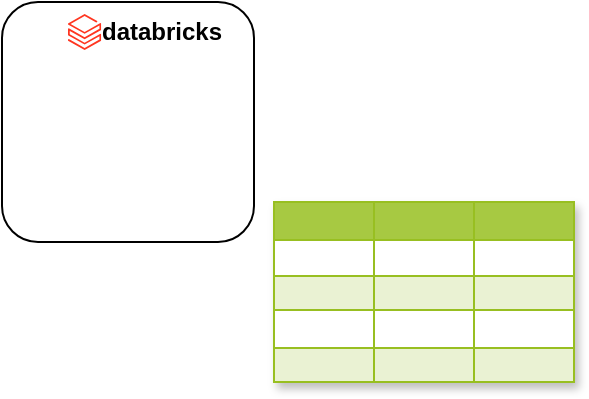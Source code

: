 <mxfile version="23.1.7" type="github">
  <diagram name="Page-1" id="fZ6psMWweICqWGpPFMGe">
    <mxGraphModel dx="422" dy="214" grid="1" gridSize="10" guides="1" tooltips="1" connect="1" arrows="1" fold="1" page="1" pageScale="1" pageWidth="827" pageHeight="1169" math="0" shadow="0">
      <root>
        <mxCell id="0" />
        <mxCell id="1" parent="0" />
        <mxCell id="duEpT1VVlrIcYjsTAH1F-1" value="" style="rounded=1;whiteSpace=wrap;html=1;" vertex="1" parent="1">
          <mxGeometry x="364" y="320" width="126" height="120" as="geometry" />
        </mxCell>
        <mxCell id="duEpT1VVlrIcYjsTAH1F-2" value="" style="image;aspect=fixed;html=1;points=[];align=center;fontSize=12;image=img/lib/azure2/analytics/Azure_Databricks.svg;" vertex="1" parent="1">
          <mxGeometry x="397" y="326" width="16.62" height="18" as="geometry" />
        </mxCell>
        <mxCell id="duEpT1VVlrIcYjsTAH1F-3" value="&lt;b&gt;databricks&lt;/b&gt;" style="text;html=1;align=center;verticalAlign=middle;whiteSpace=wrap;rounded=0;" vertex="1" parent="1">
          <mxGeometry x="414" y="320" width="60" height="30" as="geometry" />
        </mxCell>
        <mxCell id="duEpT1VVlrIcYjsTAH1F-4" value="Assets" style="childLayout=tableLayout;recursiveResize=0;strokeColor=#98bf21;fillColor=#A7C942;shadow=1;" vertex="1" parent="1">
          <mxGeometry x="500" y="420" width="150" height="90" as="geometry" />
        </mxCell>
        <mxCell id="duEpT1VVlrIcYjsTAH1F-5" style="shape=tableRow;horizontal=0;startSize=0;swimlaneHead=0;swimlaneBody=0;top=0;left=0;bottom=0;right=0;dropTarget=0;collapsible=0;recursiveResize=0;expand=0;fontStyle=0;strokeColor=inherit;fillColor=#ffffff;" vertex="1" parent="duEpT1VVlrIcYjsTAH1F-4">
          <mxGeometry width="150" height="19" as="geometry" />
        </mxCell>
        <mxCell id="duEpT1VVlrIcYjsTAH1F-6" value="" style="connectable=0;recursiveResize=0;strokeColor=inherit;fillColor=#A7C942;align=center;fontStyle=1;fontColor=#FFFFFF;html=1;" vertex="1" parent="duEpT1VVlrIcYjsTAH1F-5">
          <mxGeometry width="50" height="19" as="geometry">
            <mxRectangle width="50" height="19" as="alternateBounds" />
          </mxGeometry>
        </mxCell>
        <mxCell id="duEpT1VVlrIcYjsTAH1F-7" value="" style="connectable=0;recursiveResize=0;strokeColor=inherit;fillColor=#A7C942;align=center;fontStyle=1;fontColor=#FFFFFF;html=1;" vertex="1" parent="duEpT1VVlrIcYjsTAH1F-5">
          <mxGeometry x="50" width="50" height="19" as="geometry">
            <mxRectangle width="50" height="19" as="alternateBounds" />
          </mxGeometry>
        </mxCell>
        <mxCell id="duEpT1VVlrIcYjsTAH1F-8" value="" style="connectable=0;recursiveResize=0;strokeColor=inherit;fillColor=#A7C942;align=center;fontStyle=1;fontColor=#FFFFFF;html=1;" vertex="1" parent="duEpT1VVlrIcYjsTAH1F-5">
          <mxGeometry x="100" width="50" height="19" as="geometry">
            <mxRectangle width="50" height="19" as="alternateBounds" />
          </mxGeometry>
        </mxCell>
        <mxCell id="duEpT1VVlrIcYjsTAH1F-9" value="" style="shape=tableRow;horizontal=0;startSize=0;swimlaneHead=0;swimlaneBody=0;top=0;left=0;bottom=0;right=0;dropTarget=0;collapsible=0;recursiveResize=0;expand=0;fontStyle=0;strokeColor=inherit;fillColor=#ffffff;" vertex="1" parent="duEpT1VVlrIcYjsTAH1F-4">
          <mxGeometry y="19" width="150" height="18" as="geometry" />
        </mxCell>
        <mxCell id="duEpT1VVlrIcYjsTAH1F-10" value="" style="connectable=0;recursiveResize=0;strokeColor=inherit;fillColor=inherit;align=center;whiteSpace=wrap;html=1;" vertex="1" parent="duEpT1VVlrIcYjsTAH1F-9">
          <mxGeometry width="50" height="18" as="geometry">
            <mxRectangle width="50" height="18" as="alternateBounds" />
          </mxGeometry>
        </mxCell>
        <mxCell id="duEpT1VVlrIcYjsTAH1F-11" value="" style="connectable=0;recursiveResize=0;strokeColor=inherit;fillColor=inherit;align=center;whiteSpace=wrap;html=1;" vertex="1" parent="duEpT1VVlrIcYjsTAH1F-9">
          <mxGeometry x="50" width="50" height="18" as="geometry">
            <mxRectangle width="50" height="18" as="alternateBounds" />
          </mxGeometry>
        </mxCell>
        <mxCell id="duEpT1VVlrIcYjsTAH1F-12" value="" style="connectable=0;recursiveResize=0;strokeColor=inherit;fillColor=inherit;align=center;whiteSpace=wrap;html=1;" vertex="1" parent="duEpT1VVlrIcYjsTAH1F-9">
          <mxGeometry x="100" width="50" height="18" as="geometry">
            <mxRectangle width="50" height="18" as="alternateBounds" />
          </mxGeometry>
        </mxCell>
        <mxCell id="duEpT1VVlrIcYjsTAH1F-13" value="" style="shape=tableRow;horizontal=0;startSize=0;swimlaneHead=0;swimlaneBody=0;top=0;left=0;bottom=0;right=0;dropTarget=0;collapsible=0;recursiveResize=0;expand=0;fontStyle=1;strokeColor=inherit;fillColor=#EAF2D3;" vertex="1" parent="duEpT1VVlrIcYjsTAH1F-4">
          <mxGeometry y="37" width="150" height="17" as="geometry" />
        </mxCell>
        <mxCell id="duEpT1VVlrIcYjsTAH1F-14" value="" style="connectable=0;recursiveResize=0;strokeColor=inherit;fillColor=inherit;whiteSpace=wrap;html=1;" vertex="1" parent="duEpT1VVlrIcYjsTAH1F-13">
          <mxGeometry width="50" height="17" as="geometry">
            <mxRectangle width="50" height="17" as="alternateBounds" />
          </mxGeometry>
        </mxCell>
        <mxCell id="duEpT1VVlrIcYjsTAH1F-15" value="" style="connectable=0;recursiveResize=0;strokeColor=inherit;fillColor=inherit;whiteSpace=wrap;html=1;" vertex="1" parent="duEpT1VVlrIcYjsTAH1F-13">
          <mxGeometry x="50" width="50" height="17" as="geometry">
            <mxRectangle width="50" height="17" as="alternateBounds" />
          </mxGeometry>
        </mxCell>
        <mxCell id="duEpT1VVlrIcYjsTAH1F-16" value="" style="connectable=0;recursiveResize=0;strokeColor=inherit;fillColor=inherit;whiteSpace=wrap;html=1;" vertex="1" parent="duEpT1VVlrIcYjsTAH1F-13">
          <mxGeometry x="100" width="50" height="17" as="geometry">
            <mxRectangle width="50" height="17" as="alternateBounds" />
          </mxGeometry>
        </mxCell>
        <mxCell id="duEpT1VVlrIcYjsTAH1F-17" value="" style="shape=tableRow;horizontal=0;startSize=0;swimlaneHead=0;swimlaneBody=0;top=0;left=0;bottom=0;right=0;dropTarget=0;collapsible=0;recursiveResize=0;expand=0;fontStyle=0;strokeColor=inherit;fillColor=#ffffff;" vertex="1" parent="duEpT1VVlrIcYjsTAH1F-4">
          <mxGeometry y="54" width="150" height="19" as="geometry" />
        </mxCell>
        <mxCell id="duEpT1VVlrIcYjsTAH1F-18" value="" style="connectable=0;recursiveResize=0;strokeColor=inherit;fillColor=inherit;fontStyle=0;align=center;whiteSpace=wrap;html=1;" vertex="1" parent="duEpT1VVlrIcYjsTAH1F-17">
          <mxGeometry width="50" height="19" as="geometry">
            <mxRectangle width="50" height="19" as="alternateBounds" />
          </mxGeometry>
        </mxCell>
        <mxCell id="duEpT1VVlrIcYjsTAH1F-19" value="" style="connectable=0;recursiveResize=0;strokeColor=inherit;fillColor=inherit;fontStyle=0;align=center;whiteSpace=wrap;html=1;" vertex="1" parent="duEpT1VVlrIcYjsTAH1F-17">
          <mxGeometry x="50" width="50" height="19" as="geometry">
            <mxRectangle width="50" height="19" as="alternateBounds" />
          </mxGeometry>
        </mxCell>
        <mxCell id="duEpT1VVlrIcYjsTAH1F-20" value="" style="connectable=0;recursiveResize=0;strokeColor=inherit;fillColor=inherit;fontStyle=0;align=center;whiteSpace=wrap;html=1;" vertex="1" parent="duEpT1VVlrIcYjsTAH1F-17">
          <mxGeometry x="100" width="50" height="19" as="geometry">
            <mxRectangle width="50" height="19" as="alternateBounds" />
          </mxGeometry>
        </mxCell>
        <mxCell id="duEpT1VVlrIcYjsTAH1F-21" value="" style="shape=tableRow;horizontal=0;startSize=0;swimlaneHead=0;swimlaneBody=0;top=0;left=0;bottom=0;right=0;dropTarget=0;collapsible=0;recursiveResize=0;expand=0;fontStyle=1;strokeColor=inherit;fillColor=#EAF2D3;" vertex="1" parent="duEpT1VVlrIcYjsTAH1F-4">
          <mxGeometry y="73" width="150" height="17" as="geometry" />
        </mxCell>
        <mxCell id="duEpT1VVlrIcYjsTAH1F-22" value="" style="connectable=0;recursiveResize=0;strokeColor=inherit;fillColor=inherit;whiteSpace=wrap;html=1;" vertex="1" parent="duEpT1VVlrIcYjsTAH1F-21">
          <mxGeometry width="50" height="17" as="geometry">
            <mxRectangle width="50" height="17" as="alternateBounds" />
          </mxGeometry>
        </mxCell>
        <mxCell id="duEpT1VVlrIcYjsTAH1F-23" value="" style="connectable=0;recursiveResize=0;strokeColor=inherit;fillColor=inherit;whiteSpace=wrap;html=1;" vertex="1" parent="duEpT1VVlrIcYjsTAH1F-21">
          <mxGeometry x="50" width="50" height="17" as="geometry">
            <mxRectangle width="50" height="17" as="alternateBounds" />
          </mxGeometry>
        </mxCell>
        <mxCell id="duEpT1VVlrIcYjsTAH1F-24" value="" style="connectable=0;recursiveResize=0;strokeColor=inherit;fillColor=inherit;whiteSpace=wrap;html=1;" vertex="1" parent="duEpT1VVlrIcYjsTAH1F-21">
          <mxGeometry x="100" width="50" height="17" as="geometry">
            <mxRectangle width="50" height="17" as="alternateBounds" />
          </mxGeometry>
        </mxCell>
      </root>
    </mxGraphModel>
  </diagram>
</mxfile>
